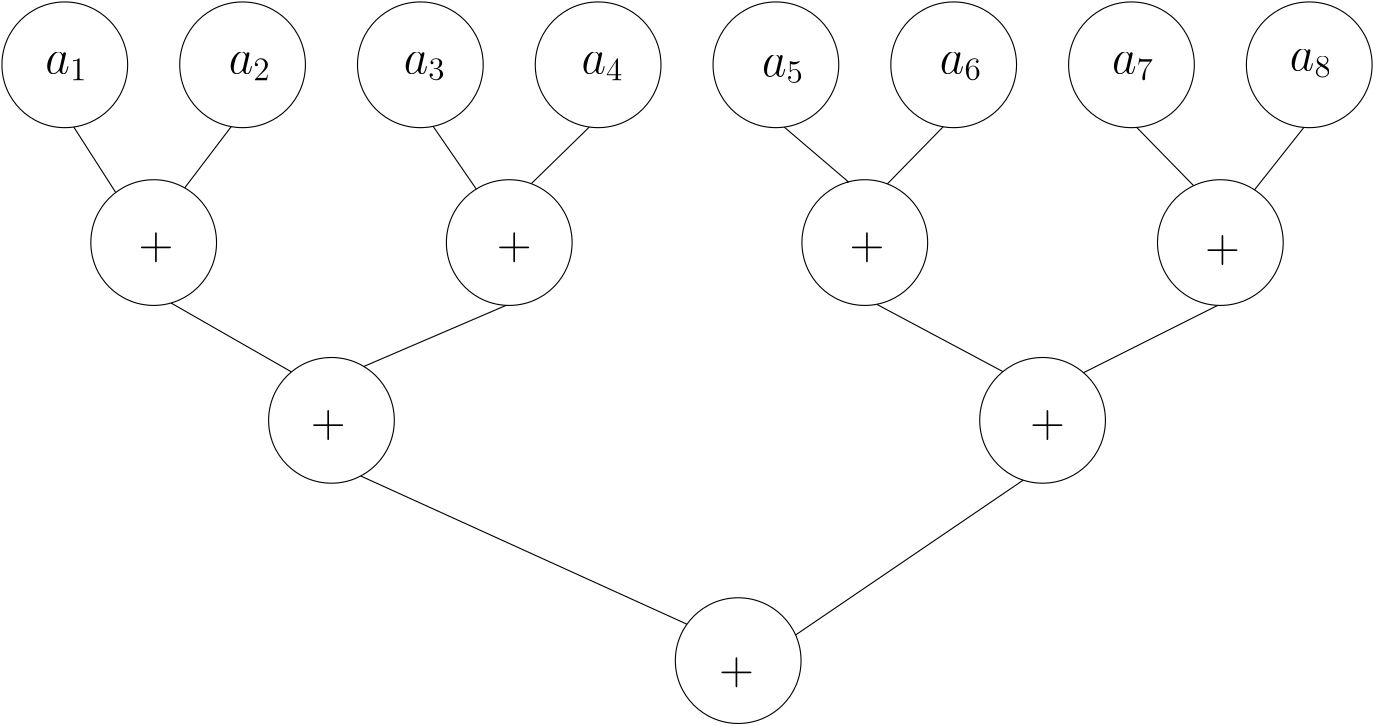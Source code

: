<?xml version="1.0"?>
<!DOCTYPE ipe SYSTEM "ipe.dtd">
<ipe version="70010" creator="Ipe 7.0.10">
<info created="D:20120411173904" modified="D:20120411173912"/>
<preamble>\pdfobjcompresslevel0</preamble>
<ipestyle name="basic">
<symbol name="arrow/arc(spx)">
<path stroke="sym-stroke" fill="sym-stroke" pen="sym-pen">
0 0 m
-1 0.333 l
-1 -0.333 l
h
</path>
</symbol>
<symbol name="arrow/farc(spx)">
<path stroke="sym-stroke" fill="white" pen="sym-pen">
0 0 m
-1 0.333 l
-1 -0.333 l
h
</path>
</symbol>
<symbol name="mark/circle(sx)" transformations="translations">
<path fill="sym-stroke">
0.6 0 0 0.6 0 0 e
0.4 0 0 0.4 0 0 e
</path>
</symbol>
<symbol name="mark/disk(sx)" transformations="translations">
<path fill="sym-stroke">
0.6 0 0 0.6 0 0 e
</path>
</symbol>
<symbol name="mark/fdisk(sfx)" transformations="translations">
<group>
<path fill="sym-stroke" fillrule="eofill">
0.6 0 0 0.6 0 0 e
0.4 0 0 0.4 0 0 e
</path>
<path fill="sym-fill">
0.4 0 0 0.4 0 0 e
</path>
</group>
</symbol>
<symbol name="mark/box(sx)" transformations="translations">
<path fill="sym-stroke" fillrule="eofill">
-0.6 -0.6 m
0.6 -0.6 l
0.6 0.6 l
-0.6 0.6 l
h
-0.4 -0.4 m
0.4 -0.4 l
0.4 0.4 l
-0.4 0.4 l
h
</path>
</symbol>
<symbol name="mark/square(sx)" transformations="translations">
<path fill="sym-stroke">
-0.6 -0.6 m
0.6 -0.6 l
0.6 0.6 l
-0.6 0.6 l
h
</path>
</symbol>
<symbol name="mark/fsquare(sfx)" transformations="translations">
<group>
<path fill="sym-stroke" fillrule="eofill">
-0.6 -0.6 m
0.6 -0.6 l
0.6 0.6 l
-0.6 0.6 l
h
-0.4 -0.4 m
0.4 -0.4 l
0.4 0.4 l
-0.4 0.4 l
h
</path>
<path fill="sym-fill">
-0.4 -0.4 m
0.4 -0.4 l
0.4 0.4 l
-0.4 0.4 l
h
</path>
</group>
</symbol>
<symbol name="mark/cross(sx)" transformations="translations">
<group>
<path fill="sym-stroke">
-0.43 -0.57 m
0.57 0.43 l
0.43 0.57 l
-0.57 -0.43 l
h
</path>
<path fill="sym-stroke">
-0.43 0.57 m
0.57 -0.43 l
0.43 -0.57 l
-0.57 0.43 l
h
</path>
</group>
</symbol>
<symbol name="arrow/fnormal(spx)">
<path stroke="sym-stroke" fill="white" pen="sym-pen">
0 0 m
-1 0.333 l
-1 -0.333 l
h
</path>
</symbol>
<symbol name="arrow/pointed(spx)">
<path stroke="sym-stroke" fill="sym-stroke" pen="sym-pen">
0 0 m
-1 0.333 l
-0.8 0 l
-1 -0.333 l
h
</path>
</symbol>
<symbol name="arrow/fpointed(spx)">
<path stroke="sym-stroke" fill="white" pen="sym-pen">
0 0 m
-1 0.333 l
-0.8 0 l
-1 -0.333 l
h
</path>
</symbol>
<symbol name="arrow/linear(spx)">
<path stroke="sym-stroke" pen="sym-pen">
-1 0.333 m
0 0 l
-1 -0.333 l
</path>
</symbol>
<symbol name="arrow/fdouble(spx)">
<path stroke="sym-stroke" fill="white" pen="sym-pen">
0 0 m
-1 0.333 l
-1 -0.333 l
h
-1 0 m
-2 0.333 l
-2 -0.333 l
h
</path>
</symbol>
<symbol name="arrow/double(spx)">
<path stroke="sym-stroke" fill="sym-stroke" pen="sym-pen">
0 0 m
-1 0.333 l
-1 -0.333 l
h
-1 0 m
-2 0.333 l
-2 -0.333 l
h
</path>
</symbol>
<pen name="heavier" value="0.8"/>
<pen name="fat" value="1.2"/>
<pen name="ultrafat" value="2"/>
<symbolsize name="large" value="5"/>
<symbolsize name="small" value="2"/>
<symbolsize name="tiny" value="1.1"/>
<arrowsize name="large" value="10"/>
<arrowsize name="small" value="5"/>
<arrowsize name="tiny" value="3"/>
<color name="red" value="1 0 0"/>
<color name="green" value="0 1 0"/>
<color name="blue" value="0 0 1"/>
<color name="yellow" value="1 1 0"/>
<color name="orange" value="1 0.647 0"/>
<color name="gold" value="1 0.843 0"/>
<color name="purple" value="0.627 0.125 0.941"/>
<color name="gray" value="0.745"/>
<color name="brown" value="0.647 0.165 0.165"/>
<color name="navy" value="0 0 0.502"/>
<color name="pink" value="1 0.753 0.796"/>
<color name="seagreen" value="0.18 0.545 0.341"/>
<color name="turquoise" value="0.251 0.878 0.816"/>
<color name="violet" value="0.933 0.51 0.933"/>
<color name="darkblue" value="0 0 0.545"/>
<color name="darkcyan" value="0 0.545 0.545"/>
<color name="darkgray" value="0.663"/>
<color name="darkgreen" value="0 0.392 0"/>
<color name="darkmagenta" value="0.545 0 0.545"/>
<color name="darkorange" value="1 0.549 0"/>
<color name="darkred" value="0.545 0 0"/>
<color name="lightblue" value="0.678 0.847 0.902"/>
<color name="lightcyan" value="0.878 1 1"/>
<color name="lightgray" value="0.827"/>
<color name="lightgreen" value="0.565 0.933 0.565"/>
<color name="lightyellow" value="1 1 0.878"/>
<dashstyle name="dashed" value="[4] 0"/>
<dashstyle name="dotted" value="[1 3] 0"/>
<dashstyle name="dash dotted" value="[4 2 1 2] 0"/>
<dashstyle name="dash dot dotted" value="[4 2 1 2 1 2] 0"/>
<textsize name="large" value="\large"/>
<textsize name="Large" value="\Large"/>
<textsize name="LARGE" value="\LARGE"/>
<textsize name="huge" value="\huge"/>
<textsize name="Huge" value="\Huge"/>
<textsize name="small" value="\small"/>
<textsize name="footnote" value="\footnotesize"/>
<textsize name="tiny" value="\tiny"/>
<textstyle name="center" begin="\begin{center}" end="\end{center}"/>
<textstyle name="itemize" begin="\begin{itemize}" end="\end{itemize}"/>
<textstyle name="item" begin="\begin{itemize}\item{}" end="\end{itemize}"/>
<gridsize name="4 pts" value="4"/>
<gridsize name="8 pts (~3 mm)" value="8"/>
<gridsize name="16 pts (~6 mm)" value="16"/>
<gridsize name="32 pts (~12 mm)" value="32"/>
<gridsize name="10 pts (~3.5 mm)" value="10"/>
<gridsize name="20 pts (~7 mm)" value="20"/>
<gridsize name="14 pts (~5 mm)" value="14"/>
<gridsize name="28 pts (~10 mm)" value="28"/>
<gridsize name="56 pts (~20 mm)" value="56"/>
<anglesize name="90 deg" value="90"/>
<anglesize name="60 deg" value="60"/>
<anglesize name="45 deg" value="45"/>
<anglesize name="30 deg" value="30"/>
<anglesize name="22.5 deg" value="22.5"/>
<tiling name="falling" angle="-60" step="4" width="1"/>
<tiling name="rising" angle="30" step="4" width="1"/>
</ipestyle>
<page>
<layer name="alpha"/>
<view layers="alpha" active="alpha"/>
<path layer="alpha" stroke="black">
22.6274 0 0 22.6274 80 752 e
</path>
<path stroke="black">
22.6274 0 0 22.6274 144 752 e
</path>
<path stroke="black">
22.6274 0 0 22.6274 208 752 e
</path>
<path stroke="black">
22.6274 0 0 22.6274 272 752 e
</path>
<path stroke="black">
22.6274 0 0 22.6274 336 752 e
</path>
<path stroke="black">
22.6274 0 0 22.6274 400 752 e
</path>
<path stroke="black">
22.6274 0 0 22.6274 464 752 e
</path>
<path stroke="black">
22.6274 0 0 22.6274 528 752 e
</path>
<text matrix="1 0 0 1 -7 -3" transformations="translations" pos="80 752" stroke="black" type="label" width="15.2" height="7.415" depth="2.58" valign="baseline" size="LARGE">$a_1$</text>
<text matrix="1 0 0 1 59 -3" transformations="translations" pos="80 752" stroke="black" type="label" width="15.2" height="7.415" depth="2.58" valign="baseline" size="LARGE">$a_2$</text>
<text matrix="1 0 0 1 122 -3" transformations="translations" pos="80 752" stroke="black" type="label" width="15.2" height="7.415" depth="2.58" valign="baseline" size="LARGE">$a_3$</text>
<text matrix="1 0 0 1 186 -3" transformations="translations" pos="80 752" stroke="black" type="label" width="15.2" height="7.415" depth="2.58" valign="baseline" size="LARGE">$a_4$</text>
<text matrix="1 0 0 1 251 -4" transformations="translations" pos="80 752" stroke="black" type="label" width="15.2" height="7.415" depth="2.58" valign="baseline" size="LARGE">$a_5$</text>
<text matrix="1 0 0 1 315 -3" transformations="translations" pos="80 752" stroke="black" type="label" width="15.2" height="7.415" depth="2.58" valign="baseline" size="LARGE">$a_6$</text>
<text matrix="1 0 0 1 377 -3" transformations="translations" pos="80 752" stroke="black" type="label" width="15.2" height="7.415" depth="2.58" valign="baseline" size="LARGE">$a_7$</text>
<text matrix="1 0 0 1 441 -2" transformations="translations" pos="80 752" stroke="black" type="label" width="15.2" height="7.415" depth="2.58" valign="baseline" size="LARGE">$a_8$</text>
<path stroke="black">
22.6274 0 0 22.6274 112 688 e
</path>
<path stroke="black">
22.6274 0 0 22.6274 240 688 e
</path>
<path stroke="black">
22.6274 0 0 22.6274 368 688 e
</path>
<path stroke="black">
22.6274 0 0 22.6274 496 688 e
</path>
<path stroke="black">
83.2251 729.604 m
98.3326 706.033 l
</path>
<path stroke="black">
139.92 729.744 m
123.156 707.686 l
</path>
<path stroke="black">
212.595 729.844 m
228.132 707.266 l
</path>
<path stroke="black">
268.826 729.596 m
247.925 709.194 l
</path>
<path stroke="black">
338.991 729.571 m
362.102 709.845 l
361.404 709.645 l
</path>
<path stroke="black">
396.224 729.69 m
376.111 709.124 l
</path>
<path stroke="black">
465.891 729.452 m
486.375 708.478 l
</path>
<path stroke="black">
526.068 729.455 m
508.3 706.992 l
</path>
<text matrix="1 0 0 1 -4 -6" transformations="translations" pos="110.6 688" stroke="black" type="label" width="12.392" height="9.703" depth="1.09" valign="baseline" size="LARGE">$+$</text>
<text matrix="1 0 0 1 125 -6" transformations="translations" pos="110.6 688" stroke="black" type="label" width="12.392" height="9.703" depth="1.09" valign="baseline" size="LARGE">$+$</text>
<text matrix="1 0 0 1 252 -6" transformations="translations" pos="110.6 688" stroke="black" type="label" width="12.392" height="9.703" depth="1.09" valign="baseline" size="LARGE">$+$</text>
<text matrix="1 0 0 1 380 -7" transformations="translations" pos="110.6 688" stroke="black" type="label" width="12.392" height="9.703" depth="1.09" valign="baseline" size="LARGE">$+$</text>
<path stroke="black">
22.6274 0 0 22.6274 176 624 e
</path>
<path stroke="black">
22.6274 0 0 22.6274 432 624 e
</path>
<path stroke="black">
118.235 666.249 m
161.583 641.44 l
</path>
<path stroke="black">
238.87 665.401 m
187.642 643.403 l
</path>
<path stroke="black">
372.29 665.783 m
417.712 641.546 l
</path>
<path stroke="black">
495.041 665.393 m
446.742 641.166 l
</path>
<path matrix="1 0 0 1 34.4228 -6.49734" stroke="black">
22.6274 0 0 22.6274 288 544 e
</path>
<path stroke="black">
186.518 603.966 m
303.974 550.604 l
</path>
<path stroke="black">
425.023 602.475 m
343.078 546.741 l
</path>
<text matrix="1 0 0 1 58 -70" transformations="translations" pos="110.6 688" stroke="black" type="label" width="12.392" height="9.703" depth="1.09" valign="baseline" size="LARGE">$+$</text>
<text matrix="1 0 0 1 317 -70" transformations="translations" pos="110.6 688" stroke="black" type="label" width="12.392" height="9.703" depth="1.09" valign="baseline" size="LARGE">$+$</text>
<text matrix="1 0 0 1 205 -159" transformations="translations" pos="110.6 688" stroke="black" type="label" width="12.392" height="9.703" depth="1.09" valign="baseline" size="LARGE">$+$</text>
</page>
</ipe>
